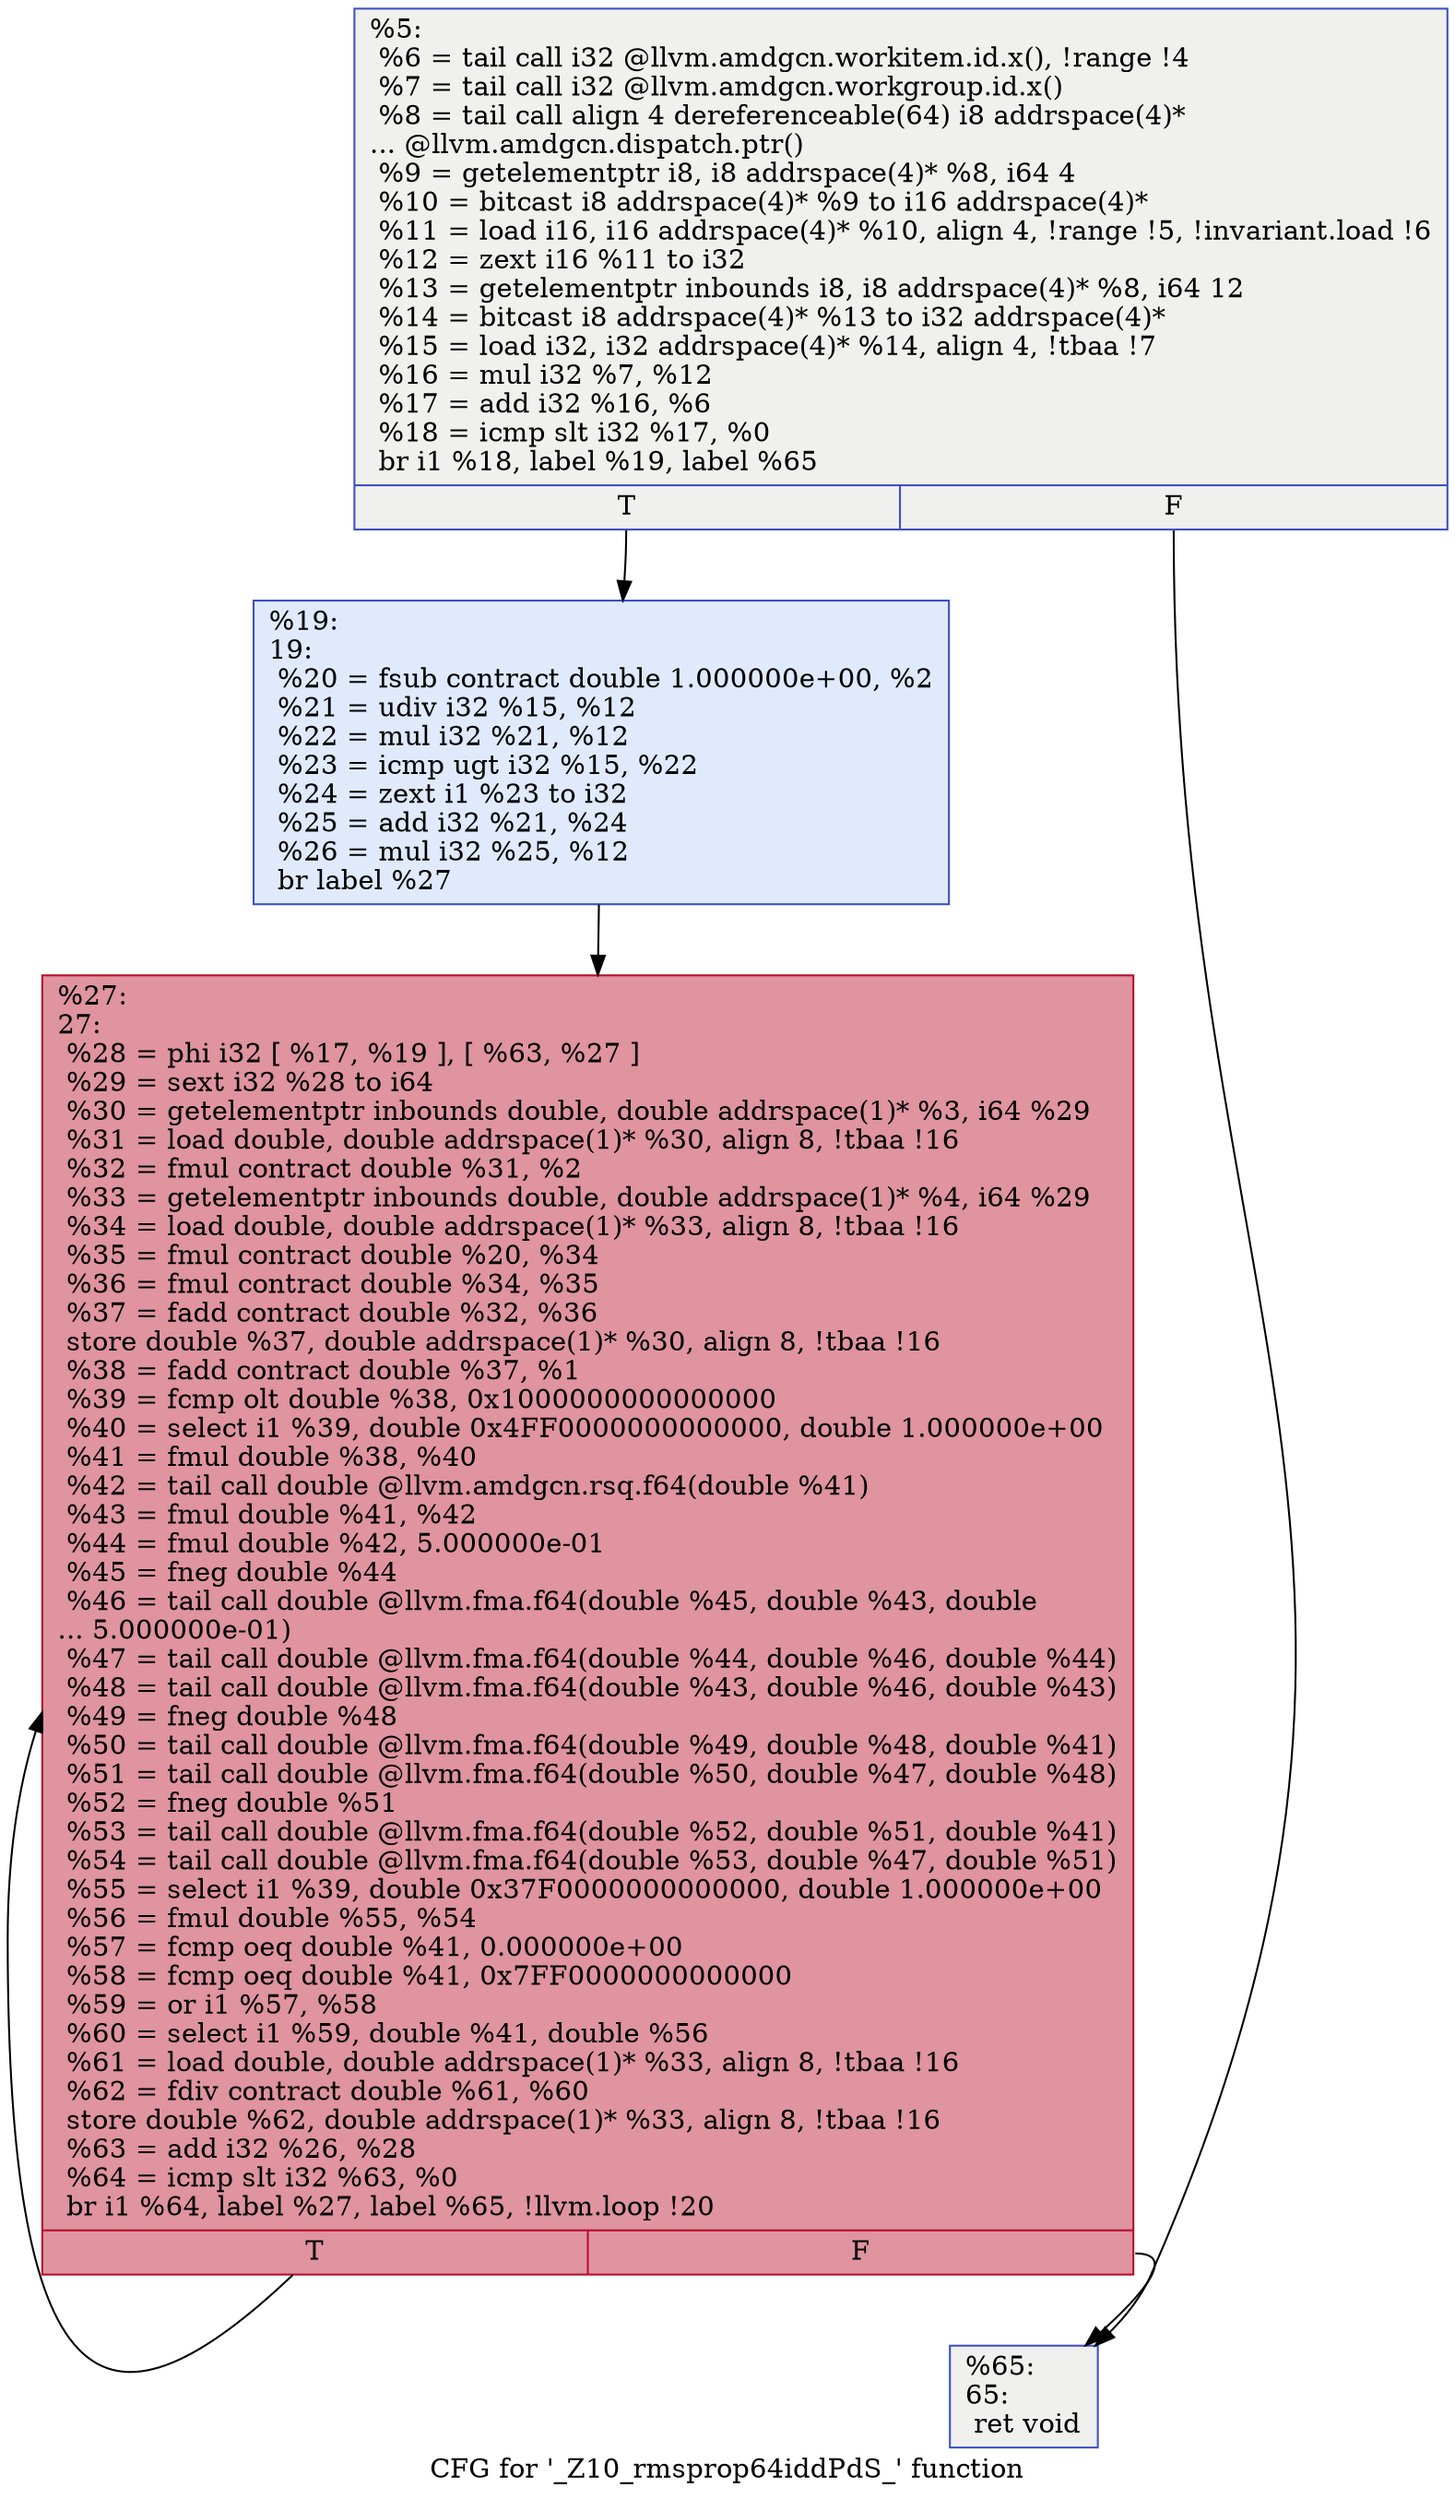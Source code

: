 digraph "CFG for '_Z10_rmsprop64iddPdS_' function" {
	label="CFG for '_Z10_rmsprop64iddPdS_' function";

	Node0x4698c40 [shape=record,color="#3d50c3ff", style=filled, fillcolor="#dedcdb70",label="{%5:\l  %6 = tail call i32 @llvm.amdgcn.workitem.id.x(), !range !4\l  %7 = tail call i32 @llvm.amdgcn.workgroup.id.x()\l  %8 = tail call align 4 dereferenceable(64) i8 addrspace(4)*\l... @llvm.amdgcn.dispatch.ptr()\l  %9 = getelementptr i8, i8 addrspace(4)* %8, i64 4\l  %10 = bitcast i8 addrspace(4)* %9 to i16 addrspace(4)*\l  %11 = load i16, i16 addrspace(4)* %10, align 4, !range !5, !invariant.load !6\l  %12 = zext i16 %11 to i32\l  %13 = getelementptr inbounds i8, i8 addrspace(4)* %8, i64 12\l  %14 = bitcast i8 addrspace(4)* %13 to i32 addrspace(4)*\l  %15 = load i32, i32 addrspace(4)* %14, align 4, !tbaa !7\l  %16 = mul i32 %7, %12\l  %17 = add i32 %16, %6\l  %18 = icmp slt i32 %17, %0\l  br i1 %18, label %19, label %65\l|{<s0>T|<s1>F}}"];
	Node0x4698c40:s0 -> Node0x469ae40;
	Node0x4698c40:s1 -> Node0x469aed0;
	Node0x469ae40 [shape=record,color="#3d50c3ff", style=filled, fillcolor="#b9d0f970",label="{%19:\l19:                                               \l  %20 = fsub contract double 1.000000e+00, %2\l  %21 = udiv i32 %15, %12\l  %22 = mul i32 %21, %12\l  %23 = icmp ugt i32 %15, %22\l  %24 = zext i1 %23 to i32\l  %25 = add i32 %21, %24\l  %26 = mul i32 %25, %12\l  br label %27\l}"];
	Node0x469ae40 -> Node0x469bdf0;
	Node0x469bdf0 [shape=record,color="#b70d28ff", style=filled, fillcolor="#b70d2870",label="{%27:\l27:                                               \l  %28 = phi i32 [ %17, %19 ], [ %63, %27 ]\l  %29 = sext i32 %28 to i64\l  %30 = getelementptr inbounds double, double addrspace(1)* %3, i64 %29\l  %31 = load double, double addrspace(1)* %30, align 8, !tbaa !16\l  %32 = fmul contract double %31, %2\l  %33 = getelementptr inbounds double, double addrspace(1)* %4, i64 %29\l  %34 = load double, double addrspace(1)* %33, align 8, !tbaa !16\l  %35 = fmul contract double %20, %34\l  %36 = fmul contract double %34, %35\l  %37 = fadd contract double %32, %36\l  store double %37, double addrspace(1)* %30, align 8, !tbaa !16\l  %38 = fadd contract double %37, %1\l  %39 = fcmp olt double %38, 0x1000000000000000\l  %40 = select i1 %39, double 0x4FF0000000000000, double 1.000000e+00\l  %41 = fmul double %38, %40\l  %42 = tail call double @llvm.amdgcn.rsq.f64(double %41)\l  %43 = fmul double %41, %42\l  %44 = fmul double %42, 5.000000e-01\l  %45 = fneg double %44\l  %46 = tail call double @llvm.fma.f64(double %45, double %43, double\l... 5.000000e-01)\l  %47 = tail call double @llvm.fma.f64(double %44, double %46, double %44)\l  %48 = tail call double @llvm.fma.f64(double %43, double %46, double %43)\l  %49 = fneg double %48\l  %50 = tail call double @llvm.fma.f64(double %49, double %48, double %41)\l  %51 = tail call double @llvm.fma.f64(double %50, double %47, double %48)\l  %52 = fneg double %51\l  %53 = tail call double @llvm.fma.f64(double %52, double %51, double %41)\l  %54 = tail call double @llvm.fma.f64(double %53, double %47, double %51)\l  %55 = select i1 %39, double 0x37F0000000000000, double 1.000000e+00\l  %56 = fmul double %55, %54\l  %57 = fcmp oeq double %41, 0.000000e+00\l  %58 = fcmp oeq double %41, 0x7FF0000000000000\l  %59 = or i1 %57, %58\l  %60 = select i1 %59, double %41, double %56\l  %61 = load double, double addrspace(1)* %33, align 8, !tbaa !16\l  %62 = fdiv contract double %61, %60\l  store double %62, double addrspace(1)* %33, align 8, !tbaa !16\l  %63 = add i32 %26, %28\l  %64 = icmp slt i32 %63, %0\l  br i1 %64, label %27, label %65, !llvm.loop !20\l|{<s0>T|<s1>F}}"];
	Node0x469bdf0:s0 -> Node0x469bdf0;
	Node0x469bdf0:s1 -> Node0x469aed0;
	Node0x469aed0 [shape=record,color="#3d50c3ff", style=filled, fillcolor="#dedcdb70",label="{%65:\l65:                                               \l  ret void\l}"];
}
